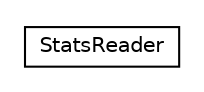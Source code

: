 #!/usr/local/bin/dot
#
# Class diagram 
# Generated by UMLGraph version 5.1 (http://www.umlgraph.org/)
#

digraph G {
	edge [fontname="Helvetica",fontsize=10,labelfontname="Helvetica",labelfontsize=10];
	node [fontname="Helvetica",fontsize=10,shape=plaintext];
	nodesep=0.25;
	ranksep=0.5;
	// com.gc.iotools.stream.reader.inspection.StatsReader
	c406 [label=<<table title="com.gc.iotools.stream.reader.inspection.StatsReader" border="0" cellborder="1" cellspacing="0" cellpadding="2" port="p" href="./StatsReader.html">
		<tr><td><table border="0" cellspacing="0" cellpadding="1">
<tr><td align="center" balign="center"> StatsReader </td></tr>
		</table></td></tr>
		</table>>, fontname="Helvetica", fontcolor="black", fontsize=10.0];
}

